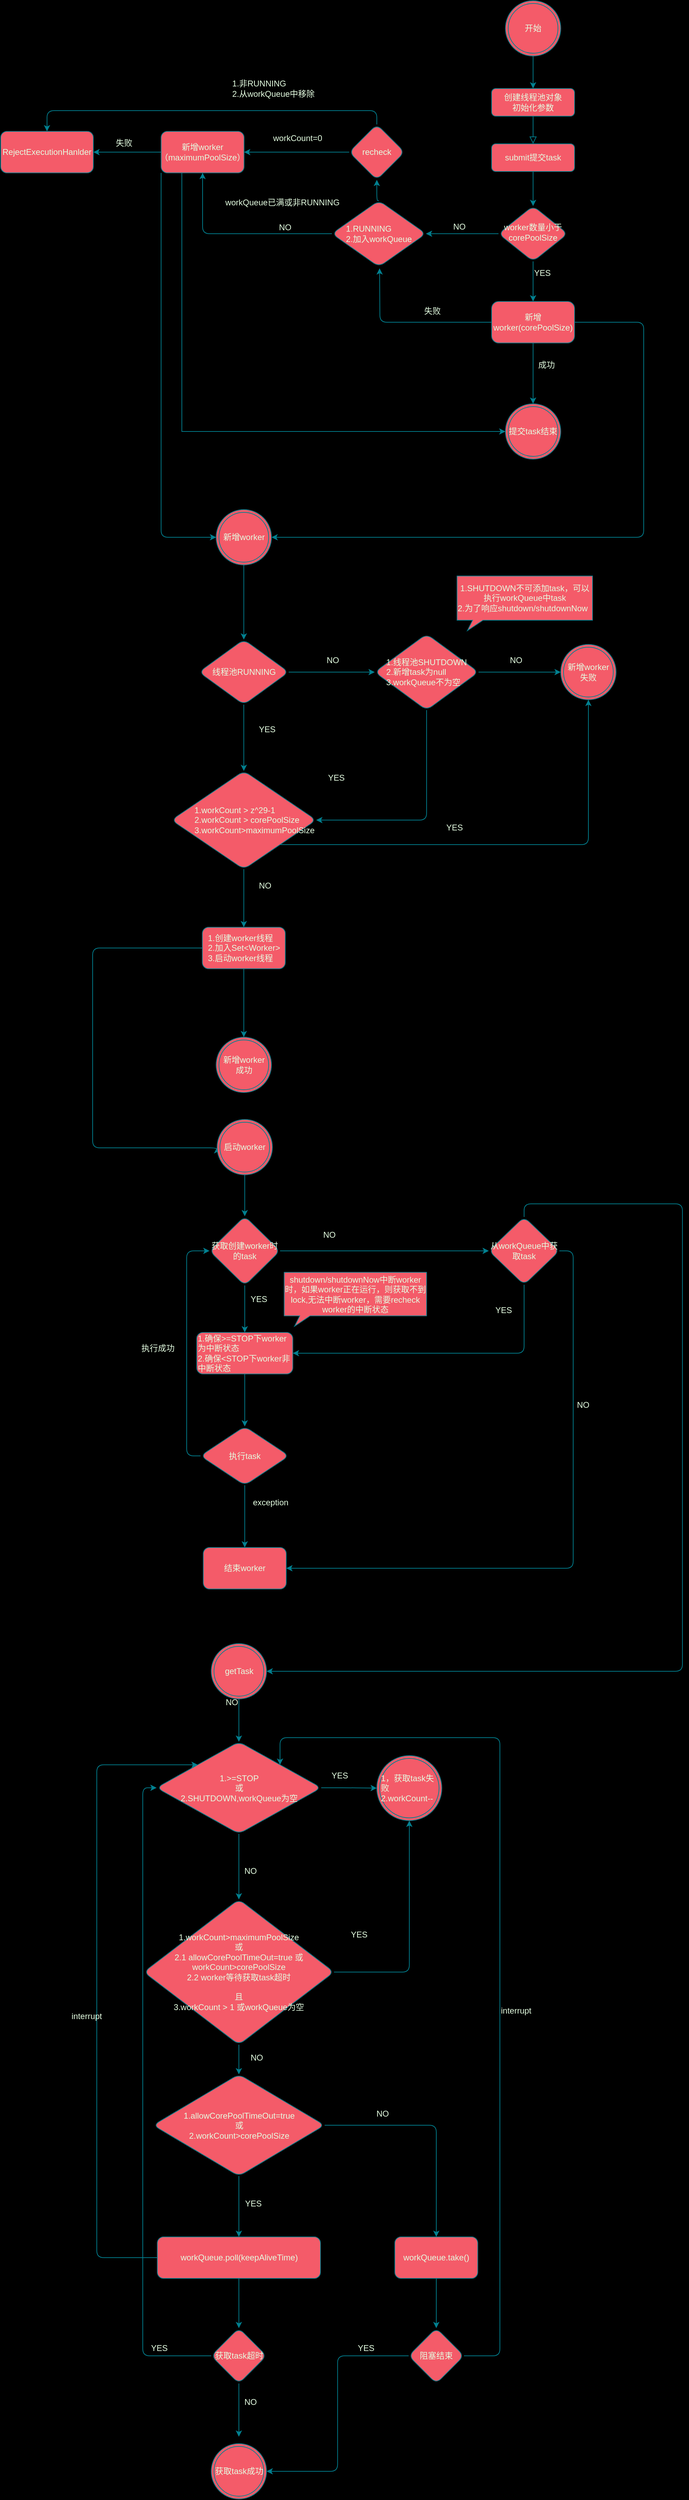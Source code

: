 <mxfile version="14.1.8" type="github">
  <diagram id="C5RBs43oDa-KdzZeNtuy" name="Page-1">
    <mxGraphModel dx="1693" dy="855" grid="0" gridSize="10" guides="1" tooltips="1" connect="1" arrows="1" fold="1" page="0" pageScale="1" pageWidth="827" pageHeight="1169" background="#000000" math="0" shadow="0">
      <root>
        <mxCell id="WIyWlLk6GJQsqaUBKTNV-0" />
        <mxCell id="WIyWlLk6GJQsqaUBKTNV-1" parent="WIyWlLk6GJQsqaUBKTNV-0" />
        <mxCell id="WIyWlLk6GJQsqaUBKTNV-3" value="创建线程池对象&lt;br&gt;初始化参数" style="whiteSpace=wrap;html=1;fontSize=12;glass=0;strokeWidth=1;shadow=0;fillColor=#F45B69;strokeColor=#028090;fontColor=#E4FDE1;rounded=1;" parent="WIyWlLk6GJQsqaUBKTNV-1" vertex="1">
          <mxGeometry x="160" y="20" width="120" height="40" as="geometry" />
        </mxCell>
        <mxCell id="WbaFO1GFc9w37BaCsJIk-56" style="edgeStyle=orthogonalEdgeStyle;rounded=1;orthogonalLoop=1;jettySize=auto;html=1;strokeColor=#028090;fillColor=#F45B69;fontColor=#E4FDE1;labelBackgroundColor=#114B5F;" parent="WIyWlLk6GJQsqaUBKTNV-1" source="WIyWlLk6GJQsqaUBKTNV-6" target="WbaFO1GFc9w37BaCsJIk-55" edge="1">
          <mxGeometry relative="1" as="geometry" />
        </mxCell>
        <mxCell id="WbaFO1GFc9w37BaCsJIk-60" style="edgeStyle=orthogonalEdgeStyle;rounded=1;orthogonalLoop=1;jettySize=auto;html=1;entryX=1;entryY=0.5;entryDx=0;entryDy=0;strokeColor=#028090;fillColor=#F45B69;fontColor=#E4FDE1;labelBackgroundColor=#114B5F;" parent="WIyWlLk6GJQsqaUBKTNV-1" source="WIyWlLk6GJQsqaUBKTNV-6" target="WbaFO1GFc9w37BaCsJIk-59" edge="1">
          <mxGeometry relative="1" as="geometry" />
        </mxCell>
        <mxCell id="WIyWlLk6GJQsqaUBKTNV-6" value="worker数量小于corePoolSize" style="rhombus;whiteSpace=wrap;html=1;shadow=0;fontFamily=Helvetica;fontSize=12;align=center;strokeWidth=1;spacing=6;spacingTop=-4;fillColor=#F45B69;strokeColor=#028090;fontColor=#E4FDE1;rounded=1;" parent="WIyWlLk6GJQsqaUBKTNV-1" vertex="1">
          <mxGeometry x="170" y="190" width="100" height="80" as="geometry" />
        </mxCell>
        <mxCell id="WIyWlLk6GJQsqaUBKTNV-2" value="" style="html=1;jettySize=auto;orthogonalLoop=1;fontSize=11;endArrow=block;endFill=0;endSize=8;strokeWidth=1;shadow=0;labelBackgroundColor=none;edgeStyle=orthogonalEdgeStyle;strokeColor=#028090;fontColor=#E4FDE1;" parent="WIyWlLk6GJQsqaUBKTNV-1" source="WIyWlLk6GJQsqaUBKTNV-3" target="WbaFO1GFc9w37BaCsJIk-6" edge="1">
          <mxGeometry relative="1" as="geometry">
            <mxPoint x="210" y="95" as="targetPoint" />
          </mxGeometry>
        </mxCell>
        <mxCell id="WbaFO1GFc9w37BaCsJIk-7" style="edgeStyle=orthogonalEdgeStyle;rounded=1;orthogonalLoop=1;jettySize=auto;html=1;strokeColor=#028090;fillColor=#F45B69;fontColor=#E4FDE1;labelBackgroundColor=#114B5F;" parent="WIyWlLk6GJQsqaUBKTNV-1" source="WbaFO1GFc9w37BaCsJIk-6" target="WIyWlLk6GJQsqaUBKTNV-6" edge="1">
          <mxGeometry relative="1" as="geometry" />
        </mxCell>
        <mxCell id="WbaFO1GFc9w37BaCsJIk-6" value="submit提交task" style="whiteSpace=wrap;html=1;fontSize=12;glass=0;strokeWidth=1;shadow=0;fillColor=#F45B69;strokeColor=#028090;fontColor=#E4FDE1;rounded=1;" parent="WIyWlLk6GJQsqaUBKTNV-1" vertex="1">
          <mxGeometry x="160" y="100" width="120" height="40" as="geometry" />
        </mxCell>
        <mxCell id="WbaFO1GFc9w37BaCsJIk-13" value="" style="edgeStyle=orthogonalEdgeStyle;rounded=1;orthogonalLoop=1;jettySize=auto;html=1;strokeColor=#028090;fillColor=#F45B69;fontColor=#E4FDE1;labelBackgroundColor=#114B5F;" parent="WIyWlLk6GJQsqaUBKTNV-1" source="WbaFO1GFc9w37BaCsJIk-12" target="WbaFO1GFc9w37BaCsJIk-36" edge="1">
          <mxGeometry relative="1" as="geometry">
            <mxPoint x="-180" y="807" as="targetPoint" />
          </mxGeometry>
        </mxCell>
        <mxCell id="WbaFO1GFc9w37BaCsJIk-12" value="新增worker" style="ellipse;shape=doubleEllipse;whiteSpace=wrap;html=1;aspect=fixed;rounded=1;strokeColor=#028090;fillColor=#F45B69;fontColor=#E4FDE1;" parent="WIyWlLk6GJQsqaUBKTNV-1" vertex="1">
          <mxGeometry x="-238.37" y="629" width="80" height="80" as="geometry" />
        </mxCell>
        <mxCell id="WbaFO1GFc9w37BaCsJIk-22" value="YES" style="text;html=1;align=center;verticalAlign=middle;resizable=0;points=[];autosize=1;fontColor=#E4FDE1;" parent="WIyWlLk6GJQsqaUBKTNV-1" vertex="1">
          <mxGeometry x="-185" y="937" width="40" height="20" as="geometry" />
        </mxCell>
        <mxCell id="WbaFO1GFc9w37BaCsJIk-31" value="NO" style="text;html=1;align=center;verticalAlign=middle;resizable=0;points=[];autosize=1;fontColor=#E4FDE1;" parent="WIyWlLk6GJQsqaUBKTNV-1" vertex="1">
          <mxGeometry x="-85" y="837" width="30" height="20" as="geometry" />
        </mxCell>
        <mxCell id="WbaFO1GFc9w37BaCsJIk-33" value="新增worker失败" style="ellipse;shape=doubleEllipse;whiteSpace=wrap;html=1;aspect=fixed;rounded=1;strokeColor=#028090;fillColor=#F45B69;fontColor=#E4FDE1;" parent="WIyWlLk6GJQsqaUBKTNV-1" vertex="1">
          <mxGeometry x="260" y="824" width="80" height="80" as="geometry" />
        </mxCell>
        <mxCell id="WbaFO1GFc9w37BaCsJIk-49" style="edgeStyle=orthogonalEdgeStyle;rounded=1;orthogonalLoop=1;jettySize=auto;html=1;strokeColor=#028090;fillColor=#F45B69;fontColor=#E4FDE1;labelBackgroundColor=#114B5F;" parent="WIyWlLk6GJQsqaUBKTNV-1" source="WbaFO1GFc9w37BaCsJIk-34" target="WbaFO1GFc9w37BaCsJIk-48" edge="1">
          <mxGeometry relative="1" as="geometry" />
        </mxCell>
        <mxCell id="WbaFO1GFc9w37BaCsJIk-50" style="edgeStyle=orthogonalEdgeStyle;rounded=1;orthogonalLoop=1;jettySize=auto;html=1;exitX=1;exitY=1;exitDx=0;exitDy=0;entryX=0.5;entryY=1;entryDx=0;entryDy=0;strokeColor=#028090;fillColor=#F45B69;fontColor=#E4FDE1;labelBackgroundColor=#114B5F;" parent="WIyWlLk6GJQsqaUBKTNV-1" source="WbaFO1GFc9w37BaCsJIk-34" target="WbaFO1GFc9w37BaCsJIk-33" edge="1">
          <mxGeometry relative="1" as="geometry" />
        </mxCell>
        <mxCell id="WbaFO1GFc9w37BaCsJIk-34" value="&lt;div style=&quot;text-align: justify&quot;&gt;&lt;span&gt;1.workCount &amp;gt; z^29-1&lt;/span&gt;&lt;/div&gt;&lt;div style=&quot;text-align: justify&quot;&gt;&lt;span&gt;2.workCount &amp;gt; corePoolSize&lt;/span&gt;&lt;/div&gt;&lt;div style=&quot;text-align: justify&quot;&gt;&lt;span&gt;3.workCount&amp;gt;maximumPoolSize&lt;/span&gt;&lt;/div&gt;" style="rhombus;whiteSpace=wrap;html=1;rounded=1;strokeColor=#028090;fillColor=#F45B69;fontColor=#E4FDE1;align=right;" parent="WIyWlLk6GJQsqaUBKTNV-1" vertex="1">
          <mxGeometry x="-302.99" y="1007" width="209.25" height="142" as="geometry" />
        </mxCell>
        <mxCell id="WbaFO1GFc9w37BaCsJIk-39" style="edgeStyle=orthogonalEdgeStyle;rounded=1;orthogonalLoop=1;jettySize=auto;html=1;entryX=0;entryY=0.5;entryDx=0;entryDy=0;strokeColor=#028090;fillColor=#F45B69;fontColor=#E4FDE1;labelBackgroundColor=#114B5F;" parent="WIyWlLk6GJQsqaUBKTNV-1" source="WbaFO1GFc9w37BaCsJIk-36" target="WbaFO1GFc9w37BaCsJIk-37" edge="1">
          <mxGeometry relative="1" as="geometry" />
        </mxCell>
        <mxCell id="WbaFO1GFc9w37BaCsJIk-46" style="edgeStyle=orthogonalEdgeStyle;rounded=1;orthogonalLoop=1;jettySize=auto;html=1;strokeColor=#028090;fillColor=#F45B69;fontColor=#E4FDE1;labelBackgroundColor=#114B5F;" parent="WIyWlLk6GJQsqaUBKTNV-1" source="WbaFO1GFc9w37BaCsJIk-36" target="WbaFO1GFc9w37BaCsJIk-34" edge="1">
          <mxGeometry relative="1" as="geometry" />
        </mxCell>
        <mxCell id="WbaFO1GFc9w37BaCsJIk-36" value="线程池RUNNING" style="rhombus;whiteSpace=wrap;html=1;rounded=1;strokeColor=#028090;fillColor=#F45B69;fontColor=#E4FDE1;" parent="WIyWlLk6GJQsqaUBKTNV-1" vertex="1">
          <mxGeometry x="-263.18" y="817" width="129.63" height="94" as="geometry" />
        </mxCell>
        <mxCell id="WbaFO1GFc9w37BaCsJIk-40" style="edgeStyle=orthogonalEdgeStyle;rounded=1;orthogonalLoop=1;jettySize=auto;html=1;exitX=0.5;exitY=1;exitDx=0;exitDy=0;entryX=1;entryY=0.5;entryDx=0;entryDy=0;strokeColor=#028090;fillColor=#F45B69;fontColor=#E4FDE1;labelBackgroundColor=#114B5F;" parent="WIyWlLk6GJQsqaUBKTNV-1" source="WbaFO1GFc9w37BaCsJIk-37" target="WbaFO1GFc9w37BaCsJIk-34" edge="1">
          <mxGeometry relative="1" as="geometry" />
        </mxCell>
        <mxCell id="WbaFO1GFc9w37BaCsJIk-45" style="edgeStyle=orthogonalEdgeStyle;rounded=1;orthogonalLoop=1;jettySize=auto;html=1;strokeColor=#028090;fillColor=#F45B69;fontColor=#E4FDE1;labelBackgroundColor=#114B5F;" parent="WIyWlLk6GJQsqaUBKTNV-1" source="WbaFO1GFc9w37BaCsJIk-37" target="WbaFO1GFc9w37BaCsJIk-33" edge="1">
          <mxGeometry relative="1" as="geometry" />
        </mxCell>
        <mxCell id="WbaFO1GFc9w37BaCsJIk-37" value="&lt;div style=&quot;text-align: justify&quot;&gt;&lt;span&gt;1.线程池SHUTDOWN&lt;/span&gt;&lt;/div&gt;&lt;div style=&quot;text-align: justify&quot;&gt;&lt;span&gt;2.新增task为null&lt;/span&gt;&lt;/div&gt;&lt;div style=&quot;text-align: justify&quot;&gt;&lt;span&gt;3.workQueue不为空&lt;/span&gt;&lt;/div&gt;" style="rhombus;whiteSpace=wrap;html=1;rounded=1;strokeColor=#028090;fillColor=#F45B69;fontColor=#E4FDE1;" parent="WIyWlLk6GJQsqaUBKTNV-1" vertex="1">
          <mxGeometry x="-9" y="809" width="150" height="110" as="geometry" />
        </mxCell>
        <mxCell id="WbaFO1GFc9w37BaCsJIk-41" value="YES" style="text;html=1;align=center;verticalAlign=middle;resizable=0;points=[];autosize=1;fontColor=#E4FDE1;" parent="WIyWlLk6GJQsqaUBKTNV-1" vertex="1">
          <mxGeometry x="-85" y="1007" width="40" height="20" as="geometry" />
        </mxCell>
        <mxCell id="WbaFO1GFc9w37BaCsJIk-44" value="NO" style="text;html=1;align=center;verticalAlign=middle;resizable=0;points=[];autosize=1;fontColor=#E4FDE1;" parent="WIyWlLk6GJQsqaUBKTNV-1" vertex="1">
          <mxGeometry x="180" y="837" width="30" height="20" as="geometry" />
        </mxCell>
        <mxCell id="WbaFO1GFc9w37BaCsJIk-54" style="edgeStyle=orthogonalEdgeStyle;rounded=1;orthogonalLoop=1;jettySize=auto;html=1;strokeColor=#028090;fillColor=#F45B69;fontColor=#E4FDE1;labelBackgroundColor=#114B5F;" parent="WIyWlLk6GJQsqaUBKTNV-1" source="WbaFO1GFc9w37BaCsJIk-48" target="WbaFO1GFc9w37BaCsJIk-53" edge="1">
          <mxGeometry relative="1" as="geometry" />
        </mxCell>
        <mxCell id="EJtk4sYVza68pXRF6CDR-8" style="edgeStyle=orthogonalEdgeStyle;curved=0;rounded=1;sketch=0;orthogonalLoop=1;jettySize=auto;html=1;entryX=0;entryY=0.5;entryDx=0;entryDy=0;strokeColor=#028090;fillColor=#F45B69;fontColor=#E4FDE1;" parent="WIyWlLk6GJQsqaUBKTNV-1" source="WbaFO1GFc9w37BaCsJIk-48" target="WbaFO1GFc9w37BaCsJIk-91" edge="1">
          <mxGeometry relative="1" as="geometry">
            <Array as="points">
              <mxPoint x="-417" y="1263" />
              <mxPoint x="-417" y="1552" />
            </Array>
          </mxGeometry>
        </mxCell>
        <mxCell id="WbaFO1GFc9w37BaCsJIk-48" value="&lt;div style=&quot;text-align: left&quot;&gt;&lt;span&gt;1.创建worker线程&lt;/span&gt;&lt;/div&gt;2.加入Set&amp;lt;Worker&amp;gt;&lt;br&gt;&lt;div style=&quot;text-align: left&quot;&gt;&lt;span&gt;3.启动worker线程&lt;/span&gt;&lt;/div&gt;" style="whiteSpace=wrap;html=1;rounded=1;strokeColor=#028090;fillColor=#F45B69;fontColor=#E4FDE1;" parent="WIyWlLk6GJQsqaUBKTNV-1" vertex="1">
          <mxGeometry x="-258.37" y="1233" width="120" height="60" as="geometry" />
        </mxCell>
        <mxCell id="WbaFO1GFc9w37BaCsJIk-51" value="YES" style="text;html=1;align=center;verticalAlign=middle;resizable=0;points=[];autosize=1;fontColor=#E4FDE1;" parent="WIyWlLk6GJQsqaUBKTNV-1" vertex="1">
          <mxGeometry x="89" y="1080" width="34" height="18" as="geometry" />
        </mxCell>
        <mxCell id="WbaFO1GFc9w37BaCsJIk-52" value="NO" style="text;html=1;align=center;verticalAlign=middle;resizable=0;points=[];autosize=1;fontColor=#E4FDE1;" parent="WIyWlLk6GJQsqaUBKTNV-1" vertex="1">
          <mxGeometry x="-182" y="1164" width="28" height="18" as="geometry" />
        </mxCell>
        <mxCell id="WbaFO1GFc9w37BaCsJIk-53" value="新增worker成功" style="ellipse;shape=doubleEllipse;whiteSpace=wrap;html=1;aspect=fixed;rounded=1;strokeColor=#028090;fillColor=#F45B69;fontColor=#E4FDE1;" parent="WIyWlLk6GJQsqaUBKTNV-1" vertex="1">
          <mxGeometry x="-238.37" y="1392" width="80" height="80" as="geometry" />
        </mxCell>
        <mxCell id="WbaFO1GFc9w37BaCsJIk-67" style="edgeStyle=orthogonalEdgeStyle;rounded=1;orthogonalLoop=1;jettySize=auto;html=1;strokeColor=#028090;fillColor=#F45B69;fontColor=#E4FDE1;labelBackgroundColor=#114B5F;" parent="WIyWlLk6GJQsqaUBKTNV-1" source="WbaFO1GFc9w37BaCsJIk-55" edge="1">
          <mxGeometry relative="1" as="geometry">
            <mxPoint x="-2" y="280" as="targetPoint" />
          </mxGeometry>
        </mxCell>
        <mxCell id="WbaFO1GFc9w37BaCsJIk-74" style="edgeStyle=orthogonalEdgeStyle;rounded=1;orthogonalLoop=1;jettySize=auto;html=1;strokeColor=#028090;fillColor=#F45B69;fontColor=#E4FDE1;labelBackgroundColor=#114B5F;" parent="WIyWlLk6GJQsqaUBKTNV-1" source="WbaFO1GFc9w37BaCsJIk-55" target="WbaFO1GFc9w37BaCsJIk-73" edge="1">
          <mxGeometry relative="1" as="geometry" />
        </mxCell>
        <mxCell id="EJtk4sYVza68pXRF6CDR-6" style="edgeStyle=orthogonalEdgeStyle;curved=0;rounded=1;sketch=0;orthogonalLoop=1;jettySize=auto;html=1;entryX=1;entryY=0.5;entryDx=0;entryDy=0;strokeColor=#028090;fillColor=#F45B69;fontColor=#E4FDE1;" parent="WIyWlLk6GJQsqaUBKTNV-1" source="WbaFO1GFc9w37BaCsJIk-55" target="WbaFO1GFc9w37BaCsJIk-12" edge="1">
          <mxGeometry relative="1" as="geometry">
            <Array as="points">
              <mxPoint x="380" y="358" />
              <mxPoint x="380" y="669" />
            </Array>
          </mxGeometry>
        </mxCell>
        <mxCell id="WbaFO1GFc9w37BaCsJIk-55" value="新增worker(corePoolSize)" style="whiteSpace=wrap;html=1;rounded=1;strokeColor=#028090;fillColor=#F45B69;fontColor=#E4FDE1;arcSize=17;" parent="WIyWlLk6GJQsqaUBKTNV-1" vertex="1">
          <mxGeometry x="160" y="328" width="120" height="60" as="geometry" />
        </mxCell>
        <mxCell id="WbaFO1GFc9w37BaCsJIk-57" value="YES" style="text;html=1;align=center;verticalAlign=middle;resizable=0;points=[];autosize=1;fontColor=#E4FDE1;" parent="WIyWlLk6GJQsqaUBKTNV-1" vertex="1">
          <mxGeometry x="216" y="278" width="34" height="18" as="geometry" />
        </mxCell>
        <mxCell id="WbaFO1GFc9w37BaCsJIk-62" style="edgeStyle=orthogonalEdgeStyle;rounded=1;orthogonalLoop=1;jettySize=auto;html=1;strokeColor=#028090;fillColor=#F45B69;fontColor=#E4FDE1;labelBackgroundColor=#114B5F;" parent="WIyWlLk6GJQsqaUBKTNV-1" source="WbaFO1GFc9w37BaCsJIk-59" target="WbaFO1GFc9w37BaCsJIk-61" edge="1">
          <mxGeometry relative="1" as="geometry" />
        </mxCell>
        <mxCell id="WbaFO1GFc9w37BaCsJIk-90" style="edgeStyle=orthogonalEdgeStyle;rounded=1;orthogonalLoop=1;jettySize=auto;html=1;exitX=0.5;exitY=0;exitDx=0;exitDy=0;entryX=0.5;entryY=1;entryDx=0;entryDy=0;strokeColor=#028090;fillColor=#F45B69;fontColor=#E4FDE1;labelBackgroundColor=#114B5F;" parent="WIyWlLk6GJQsqaUBKTNV-1" source="WbaFO1GFc9w37BaCsJIk-59" target="WbaFO1GFc9w37BaCsJIk-83" edge="1">
          <mxGeometry relative="1" as="geometry" />
        </mxCell>
        <mxCell id="WbaFO1GFc9w37BaCsJIk-59" value="&lt;div style=&quot;text-align: justify&quot;&gt;&lt;span&gt;1.RUNNING&lt;/span&gt;&lt;/div&gt;&lt;div style=&quot;text-align: justify&quot;&gt;&lt;span&gt;2.加入workQueue&lt;/span&gt;&lt;/div&gt;" style="rhombus;whiteSpace=wrap;html=1;rounded=1;strokeColor=#028090;fillColor=#F45B69;fontColor=#E4FDE1;" parent="WIyWlLk6GJQsqaUBKTNV-1" vertex="1">
          <mxGeometry x="-71" y="182.25" width="136" height="95.5" as="geometry" />
        </mxCell>
        <mxCell id="WbaFO1GFc9w37BaCsJIk-81" style="edgeStyle=orthogonalEdgeStyle;rounded=1;orthogonalLoop=1;jettySize=auto;html=1;entryX=1;entryY=0.5;entryDx=0;entryDy=0;strokeColor=#028090;fillColor=#F45B69;fontColor=#E4FDE1;labelBackgroundColor=#114B5F;" parent="WIyWlLk6GJQsqaUBKTNV-1" source="WbaFO1GFc9w37BaCsJIk-61" target="WbaFO1GFc9w37BaCsJIk-80" edge="1">
          <mxGeometry relative="1" as="geometry" />
        </mxCell>
        <mxCell id="EJtk4sYVza68pXRF6CDR-5" style="edgeStyle=orthogonalEdgeStyle;rounded=0;orthogonalLoop=1;jettySize=auto;html=1;exitX=0.25;exitY=1;exitDx=0;exitDy=0;entryX=0;entryY=0.5;entryDx=0;entryDy=0;shadow=0;labelBackgroundColor=#114B5F;strokeColor=#028090;fontColor=#E4FDE1;" parent="WIyWlLk6GJQsqaUBKTNV-1" source="WbaFO1GFc9w37BaCsJIk-61" target="WbaFO1GFc9w37BaCsJIk-73" edge="1">
          <mxGeometry relative="1" as="geometry" />
        </mxCell>
        <mxCell id="EJtk4sYVza68pXRF6CDR-7" style="edgeStyle=orthogonalEdgeStyle;curved=0;rounded=1;sketch=0;orthogonalLoop=1;jettySize=auto;html=1;exitX=0;exitY=1;exitDx=0;exitDy=0;entryX=0;entryY=0.5;entryDx=0;entryDy=0;strokeColor=#028090;fillColor=#F45B69;fontColor=#E4FDE1;" parent="WIyWlLk6GJQsqaUBKTNV-1" source="WbaFO1GFc9w37BaCsJIk-61" target="WbaFO1GFc9w37BaCsJIk-12" edge="1">
          <mxGeometry relative="1" as="geometry" />
        </mxCell>
        <mxCell id="WbaFO1GFc9w37BaCsJIk-61" value="新增worker（maximumPoolSize）" style="whiteSpace=wrap;html=1;rounded=1;strokeColor=#028090;fillColor=#F45B69;fontColor=#E4FDE1;" parent="WIyWlLk6GJQsqaUBKTNV-1" vertex="1">
          <mxGeometry x="-318" y="82" width="120" height="60" as="geometry" />
        </mxCell>
        <mxCell id="WbaFO1GFc9w37BaCsJIk-63" value="NO" style="text;html=1;align=center;verticalAlign=middle;resizable=0;points=[];autosize=1;fontColor=#E4FDE1;" parent="WIyWlLk6GJQsqaUBKTNV-1" vertex="1">
          <mxGeometry x="-153" y="212" width="28" height="18" as="geometry" />
        </mxCell>
        <mxCell id="WbaFO1GFc9w37BaCsJIk-64" value="workQueue已满或非RUNNING" style="text;html=1;align=center;verticalAlign=middle;resizable=0;points=[];autosize=1;fontColor=#E4FDE1;" parent="WIyWlLk6GJQsqaUBKTNV-1" vertex="1">
          <mxGeometry x="-231" y="176" width="175" height="18" as="geometry" />
        </mxCell>
        <mxCell id="WbaFO1GFc9w37BaCsJIk-68" value="NO" style="text;html=1;align=center;verticalAlign=middle;resizable=0;points=[];autosize=1;fontColor=#E4FDE1;" parent="WIyWlLk6GJQsqaUBKTNV-1" vertex="1">
          <mxGeometry x="99" y="211" width="28" height="18" as="geometry" />
        </mxCell>
        <mxCell id="WbaFO1GFc9w37BaCsJIk-70" value="失败" style="text;html=1;align=center;verticalAlign=middle;resizable=0;points=[];autosize=1;fontColor=#E4FDE1;" parent="WIyWlLk6GJQsqaUBKTNV-1" vertex="1">
          <mxGeometry x="57" y="333" width="34" height="18" as="geometry" />
        </mxCell>
        <mxCell id="WbaFO1GFc9w37BaCsJIk-72" style="edgeStyle=orthogonalEdgeStyle;rounded=1;orthogonalLoop=1;jettySize=auto;html=1;strokeColor=#028090;fillColor=#F45B69;fontColor=#E4FDE1;labelBackgroundColor=#114B5F;" parent="WIyWlLk6GJQsqaUBKTNV-1" source="WbaFO1GFc9w37BaCsJIk-71" target="WIyWlLk6GJQsqaUBKTNV-3" edge="1">
          <mxGeometry relative="1" as="geometry" />
        </mxCell>
        <mxCell id="WbaFO1GFc9w37BaCsJIk-71" value="开始" style="ellipse;shape=doubleEllipse;whiteSpace=wrap;html=1;aspect=fixed;rounded=1;strokeColor=#028090;fillColor=#F45B69;fontColor=#E4FDE1;" parent="WIyWlLk6GJQsqaUBKTNV-1" vertex="1">
          <mxGeometry x="180" y="-107" width="80" height="80" as="geometry" />
        </mxCell>
        <mxCell id="WbaFO1GFc9w37BaCsJIk-73" value="提交task结束" style="ellipse;shape=doubleEllipse;whiteSpace=wrap;html=1;aspect=fixed;rounded=1;strokeColor=#028090;fillColor=#F45B69;fontColor=#E4FDE1;" parent="WIyWlLk6GJQsqaUBKTNV-1" vertex="1">
          <mxGeometry x="180" y="476" width="80" height="80" as="geometry" />
        </mxCell>
        <mxCell id="WbaFO1GFc9w37BaCsJIk-75" value="成功" style="text;html=1;align=center;verticalAlign=middle;resizable=0;points=[];autosize=1;fontColor=#E4FDE1;" parent="WIyWlLk6GJQsqaUBKTNV-1" vertex="1">
          <mxGeometry x="222" y="411" width="34" height="18" as="geometry" />
        </mxCell>
        <mxCell id="WbaFO1GFc9w37BaCsJIk-80" value="RejectExecutionHanlder" style="whiteSpace=wrap;html=1;rounded=1;strokeColor=#028090;fillColor=#F45B69;fontColor=#E4FDE1;" parent="WIyWlLk6GJQsqaUBKTNV-1" vertex="1">
          <mxGeometry x="-550" y="82" width="134" height="60" as="geometry" />
        </mxCell>
        <mxCell id="WbaFO1GFc9w37BaCsJIk-82" value="失败" style="text;html=1;align=center;verticalAlign=middle;resizable=0;points=[];autosize=1;fontColor=#E4FDE1;" parent="WIyWlLk6GJQsqaUBKTNV-1" vertex="1">
          <mxGeometry x="-389" y="90" width="34" height="18" as="geometry" />
        </mxCell>
        <mxCell id="WbaFO1GFc9w37BaCsJIk-85" style="edgeStyle=orthogonalEdgeStyle;rounded=1;orthogonalLoop=1;jettySize=auto;html=1;exitX=0.5;exitY=0;exitDx=0;exitDy=0;entryX=0.5;entryY=0;entryDx=0;entryDy=0;strokeColor=#028090;fillColor=#F45B69;fontColor=#E4FDE1;labelBackgroundColor=#114B5F;" parent="WIyWlLk6GJQsqaUBKTNV-1" source="WbaFO1GFc9w37BaCsJIk-83" target="WbaFO1GFc9w37BaCsJIk-80" edge="1">
          <mxGeometry relative="1" as="geometry" />
        </mxCell>
        <mxCell id="WbaFO1GFc9w37BaCsJIk-88" style="edgeStyle=orthogonalEdgeStyle;rounded=1;orthogonalLoop=1;jettySize=auto;html=1;entryX=1;entryY=0.5;entryDx=0;entryDy=0;strokeColor=#028090;fillColor=#F45B69;fontColor=#E4FDE1;labelBackgroundColor=#114B5F;" parent="WIyWlLk6GJQsqaUBKTNV-1" source="WbaFO1GFc9w37BaCsJIk-83" target="WbaFO1GFc9w37BaCsJIk-61" edge="1">
          <mxGeometry relative="1" as="geometry" />
        </mxCell>
        <mxCell id="WbaFO1GFc9w37BaCsJIk-83" value="recheck" style="rhombus;whiteSpace=wrap;html=1;rounded=1;strokeColor=#028090;fillColor=#F45B69;fontColor=#E4FDE1;" parent="WIyWlLk6GJQsqaUBKTNV-1" vertex="1">
          <mxGeometry x="-46" y="72" width="80" height="80" as="geometry" />
        </mxCell>
        <mxCell id="WbaFO1GFc9w37BaCsJIk-87" value="&lt;div style=&quot;text-align: left&quot;&gt;&lt;span&gt;1.非RUNNING&lt;/span&gt;&lt;/div&gt;&lt;div style=&quot;text-align: justify&quot;&gt;&lt;span&gt;2.从workQueue中移除&lt;/span&gt;&lt;/div&gt;" style="text;html=1;align=center;verticalAlign=middle;resizable=0;points=[];autosize=1;fontColor=#E4FDE1;" parent="WIyWlLk6GJQsqaUBKTNV-1" vertex="1">
          <mxGeometry x="-221" y="4" width="129" height="32" as="geometry" />
        </mxCell>
        <mxCell id="WbaFO1GFc9w37BaCsJIk-89" value="workCount=0" style="text;html=1;align=center;verticalAlign=middle;resizable=0;points=[];autosize=1;fontColor=#E4FDE1;" parent="WIyWlLk6GJQsqaUBKTNV-1" vertex="1">
          <mxGeometry x="-162" y="83" width="81" height="18" as="geometry" />
        </mxCell>
        <mxCell id="WbaFO1GFc9w37BaCsJIk-93" style="edgeStyle=orthogonalEdgeStyle;rounded=1;orthogonalLoop=1;jettySize=auto;html=1;strokeColor=#028090;fillColor=#F45B69;fontColor=#E4FDE1;labelBackgroundColor=#114B5F;" parent="WIyWlLk6GJQsqaUBKTNV-1" source="WbaFO1GFc9w37BaCsJIk-91" target="WbaFO1GFc9w37BaCsJIk-92" edge="1">
          <mxGeometry relative="1" as="geometry" />
        </mxCell>
        <mxCell id="WbaFO1GFc9w37BaCsJIk-91" value="启动worker" style="ellipse;shape=doubleEllipse;whiteSpace=wrap;html=1;aspect=fixed;rounded=1;strokeColor=#028090;fillColor=#F45B69;fontColor=#E4FDE1;" parent="WIyWlLk6GJQsqaUBKTNV-1" vertex="1">
          <mxGeometry x="-237" y="1511" width="80" height="80" as="geometry" />
        </mxCell>
        <mxCell id="WbaFO1GFc9w37BaCsJIk-95" style="edgeStyle=orthogonalEdgeStyle;rounded=1;orthogonalLoop=1;jettySize=auto;html=1;entryX=0;entryY=0.5;entryDx=0;entryDy=0;strokeColor=#028090;fillColor=#F45B69;fontColor=#E4FDE1;labelBackgroundColor=#114B5F;" parent="WIyWlLk6GJQsqaUBKTNV-1" source="WbaFO1GFc9w37BaCsJIk-92" target="WbaFO1GFc9w37BaCsJIk-94" edge="1">
          <mxGeometry relative="1" as="geometry" />
        </mxCell>
        <mxCell id="WbaFO1GFc9w37BaCsJIk-102" style="edgeStyle=orthogonalEdgeStyle;rounded=1;orthogonalLoop=1;jettySize=auto;html=1;exitX=0.5;exitY=1;exitDx=0;exitDy=0;strokeColor=#028090;fillColor=#F45B69;fontColor=#E4FDE1;labelBackgroundColor=#114B5F;" parent="WIyWlLk6GJQsqaUBKTNV-1" source="WbaFO1GFc9w37BaCsJIk-92" target="WbaFO1GFc9w37BaCsJIk-101" edge="1">
          <mxGeometry relative="1" as="geometry" />
        </mxCell>
        <mxCell id="WbaFO1GFc9w37BaCsJIk-92" value="获取创建worker时的task" style="rhombus;whiteSpace=wrap;html=1;rounded=1;strokeColor=#028090;fillColor=#F45B69;fontColor=#E4FDE1;" parent="WIyWlLk6GJQsqaUBKTNV-1" vertex="1">
          <mxGeometry x="-248" y="1651" width="102" height="100" as="geometry" />
        </mxCell>
        <mxCell id="WbaFO1GFc9w37BaCsJIk-103" style="edgeStyle=orthogonalEdgeStyle;rounded=1;orthogonalLoop=1;jettySize=auto;html=1;entryX=1;entryY=0.5;entryDx=0;entryDy=0;strokeColor=#028090;fillColor=#F45B69;fontColor=#E4FDE1;exitX=0.5;exitY=1;exitDx=0;exitDy=0;labelBackgroundColor=#114B5F;" parent="WIyWlLk6GJQsqaUBKTNV-1" source="WbaFO1GFc9w37BaCsJIk-94" target="WbaFO1GFc9w37BaCsJIk-101" edge="1">
          <mxGeometry relative="1" as="geometry" />
        </mxCell>
        <mxCell id="WbaFO1GFc9w37BaCsJIk-116" style="edgeStyle=orthogonalEdgeStyle;rounded=1;orthogonalLoop=1;jettySize=auto;html=1;exitX=1;exitY=0.5;exitDx=0;exitDy=0;entryX=1;entryY=0.5;entryDx=0;entryDy=0;strokeColor=#028090;fillColor=#F45B69;fontColor=#E4FDE1;labelBackgroundColor=#114B5F;" parent="WIyWlLk6GJQsqaUBKTNV-1" source="WbaFO1GFc9w37BaCsJIk-94" target="WbaFO1GFc9w37BaCsJIk-113" edge="1">
          <mxGeometry relative="1" as="geometry" />
        </mxCell>
        <mxCell id="EJtk4sYVza68pXRF6CDR-9" style="edgeStyle=orthogonalEdgeStyle;curved=0;rounded=1;sketch=0;orthogonalLoop=1;jettySize=auto;html=1;exitX=0.5;exitY=0;exitDx=0;exitDy=0;strokeColor=#028090;fillColor=#F45B69;fontColor=#E4FDE1;entryX=1;entryY=0.5;entryDx=0;entryDy=0;" parent="WIyWlLk6GJQsqaUBKTNV-1" source="WbaFO1GFc9w37BaCsJIk-94" target="WbaFO1GFc9w37BaCsJIk-120" edge="1">
          <mxGeometry relative="1" as="geometry">
            <mxPoint x="-153.667" y="2317" as="targetPoint" />
            <Array as="points">
              <mxPoint x="207" y="1633" />
              <mxPoint x="436" y="1633" />
              <mxPoint x="436" y="2309" />
            </Array>
          </mxGeometry>
        </mxCell>
        <mxCell id="WbaFO1GFc9w37BaCsJIk-94" value="从workQueue中获取task" style="rhombus;whiteSpace=wrap;html=1;rounded=1;strokeColor=#028090;fillColor=#F45B69;fontColor=#E4FDE1;" parent="WIyWlLk6GJQsqaUBKTNV-1" vertex="1">
          <mxGeometry x="156" y="1652" width="102" height="98" as="geometry" />
        </mxCell>
        <mxCell id="WbaFO1GFc9w37BaCsJIk-96" value="NO" style="text;html=1;align=center;verticalAlign=middle;resizable=0;points=[];autosize=1;fontColor=#E4FDE1;" parent="WIyWlLk6GJQsqaUBKTNV-1" vertex="1">
          <mxGeometry x="-89" y="1669" width="28" height="18" as="geometry" />
        </mxCell>
        <mxCell id="WbaFO1GFc9w37BaCsJIk-100" value="1.SHUTDOWN不可添加task，可以执行workQueue中task&lt;br&gt;&lt;div style=&quot;text-align: justify&quot;&gt;&lt;span&gt;2.为了响应shutdown/shutdownNow&lt;/span&gt;&lt;/div&gt;" style="whiteSpace=wrap;html=1;shape=mxgraph.basic.rectCallout;dx=30;dy=15;boundedLbl=1;rounded=1;strokeColor=#028090;fillColor=#F45B69;fontColor=#E4FDE1;" parent="WIyWlLk6GJQsqaUBKTNV-1" vertex="1">
          <mxGeometry x="110" y="725" width="196" height="79" as="geometry" />
        </mxCell>
        <mxCell id="WbaFO1GFc9w37BaCsJIk-111" style="edgeStyle=orthogonalEdgeStyle;rounded=1;orthogonalLoop=1;jettySize=auto;html=1;strokeColor=#028090;fillColor=#F45B69;fontColor=#E4FDE1;labelBackgroundColor=#114B5F;" parent="WIyWlLk6GJQsqaUBKTNV-1" source="WbaFO1GFc9w37BaCsJIk-101" target="WbaFO1GFc9w37BaCsJIk-109" edge="1">
          <mxGeometry relative="1" as="geometry" />
        </mxCell>
        <mxCell id="WbaFO1GFc9w37BaCsJIk-101" value="&lt;div style=&quot;text-align: left&quot;&gt;&lt;span&gt;1.确保&amp;gt;=STOP下worker为中断状态&lt;/span&gt;&lt;/div&gt;&lt;div style=&quot;text-align: left&quot;&gt;&lt;span&gt;2.确保&amp;lt;STOP下worker非中断状态&lt;/span&gt;&lt;/div&gt;" style="whiteSpace=wrap;html=1;rounded=1;strokeColor=#028090;fillColor=#F45B69;fontColor=#E4FDE1;" parent="WIyWlLk6GJQsqaUBKTNV-1" vertex="1">
          <mxGeometry x="-266.5" y="1819" width="139" height="60" as="geometry" />
        </mxCell>
        <mxCell id="WbaFO1GFc9w37BaCsJIk-104" value="YES" style="text;html=1;align=center;verticalAlign=middle;resizable=0;points=[];autosize=1;fontColor=#E4FDE1;" parent="WIyWlLk6GJQsqaUBKTNV-1" vertex="1">
          <mxGeometry x="160" y="1778" width="34" height="18" as="geometry" />
        </mxCell>
        <mxCell id="WbaFO1GFc9w37BaCsJIk-105" value="YES" style="text;html=1;align=center;verticalAlign=middle;resizable=0;points=[];autosize=1;fontColor=#E4FDE1;" parent="WIyWlLk6GJQsqaUBKTNV-1" vertex="1">
          <mxGeometry x="-194" y="1762" width="34" height="18" as="geometry" />
        </mxCell>
        <mxCell id="WbaFO1GFc9w37BaCsJIk-106" value="shutdown/shutdownNow中断worker时，如果worker正在运行，则获取不到lock,无法中断worker，需要recheck worker的中断状态" style="whiteSpace=wrap;html=1;shape=mxgraph.basic.rectCallout;dx=30;dy=15;boundedLbl=1;rounded=1;strokeColor=#028090;fillColor=#F45B69;fontColor=#E4FDE1;" parent="WIyWlLk6GJQsqaUBKTNV-1" vertex="1">
          <mxGeometry x="-140" y="1732" width="206" height="78" as="geometry" />
        </mxCell>
        <mxCell id="WbaFO1GFc9w37BaCsJIk-110" style="edgeStyle=orthogonalEdgeStyle;rounded=1;orthogonalLoop=1;jettySize=auto;html=1;entryX=0;entryY=0.5;entryDx=0;entryDy=0;strokeColor=#028090;fillColor=#F45B69;fontColor=#E4FDE1;exitX=0;exitY=0.5;exitDx=0;exitDy=0;labelBackgroundColor=#114B5F;" parent="WIyWlLk6GJQsqaUBKTNV-1" source="WbaFO1GFc9w37BaCsJIk-109" target="WbaFO1GFc9w37BaCsJIk-92" edge="1">
          <mxGeometry relative="1" as="geometry" />
        </mxCell>
        <mxCell id="WbaFO1GFc9w37BaCsJIk-114" style="edgeStyle=orthogonalEdgeStyle;rounded=1;orthogonalLoop=1;jettySize=auto;html=1;strokeColor=#028090;fillColor=#F45B69;fontColor=#E4FDE1;labelBackgroundColor=#114B5F;" parent="WIyWlLk6GJQsqaUBKTNV-1" source="WbaFO1GFc9w37BaCsJIk-109" target="WbaFO1GFc9w37BaCsJIk-113" edge="1">
          <mxGeometry relative="1" as="geometry" />
        </mxCell>
        <mxCell id="WbaFO1GFc9w37BaCsJIk-109" value="执行task" style="rhombus;whiteSpace=wrap;html=1;rounded=1;strokeColor=#028090;fillColor=#F45B69;fontColor=#E4FDE1;" parent="WIyWlLk6GJQsqaUBKTNV-1" vertex="1">
          <mxGeometry x="-261" y="1955" width="128" height="85" as="geometry" />
        </mxCell>
        <mxCell id="WbaFO1GFc9w37BaCsJIk-113" value="结束worker" style="whiteSpace=wrap;html=1;rounded=1;strokeColor=#028090;fillColor=#F45B69;fontColor=#E4FDE1;" parent="WIyWlLk6GJQsqaUBKTNV-1" vertex="1">
          <mxGeometry x="-257" y="2130" width="120" height="60" as="geometry" />
        </mxCell>
        <mxCell id="WbaFO1GFc9w37BaCsJIk-115" value="exception" style="text;html=1;align=center;verticalAlign=middle;resizable=0;points=[];autosize=1;fontColor=#E4FDE1;" parent="WIyWlLk6GJQsqaUBKTNV-1" vertex="1">
          <mxGeometry x="-191" y="2056" width="61" height="18" as="geometry" />
        </mxCell>
        <mxCell id="WbaFO1GFc9w37BaCsJIk-117" value="NO&lt;br&gt;" style="text;html=1;align=center;verticalAlign=middle;resizable=0;points=[];autosize=1;fontColor=#E4FDE1;" parent="WIyWlLk6GJQsqaUBKTNV-1" vertex="1">
          <mxGeometry x="-230" y="2344.75" width="28" height="18" as="geometry" />
        </mxCell>
        <mxCell id="WbaFO1GFc9w37BaCsJIk-122" style="edgeStyle=orthogonalEdgeStyle;rounded=1;orthogonalLoop=1;jettySize=auto;html=1;strokeColor=#028090;fillColor=#F45B69;fontColor=#E4FDE1;labelBackgroundColor=#114B5F;" parent="WIyWlLk6GJQsqaUBKTNV-1" source="WbaFO1GFc9w37BaCsJIk-120" target="WbaFO1GFc9w37BaCsJIk-121" edge="1">
          <mxGeometry relative="1" as="geometry" />
        </mxCell>
        <mxCell id="WbaFO1GFc9w37BaCsJIk-120" value="getTask" style="ellipse;shape=doubleEllipse;whiteSpace=wrap;html=1;aspect=fixed;rounded=1;strokeColor=#028090;fillColor=#F45B69;fontColor=#E4FDE1;" parent="WIyWlLk6GJQsqaUBKTNV-1" vertex="1">
          <mxGeometry x="-245.5" y="2269" width="80" height="80" as="geometry" />
        </mxCell>
        <mxCell id="WbaFO1GFc9w37BaCsJIk-124" style="edgeStyle=orthogonalEdgeStyle;rounded=1;orthogonalLoop=1;jettySize=auto;html=1;entryX=0;entryY=0.5;entryDx=0;entryDy=0;strokeColor=#028090;fillColor=#F45B69;fontColor=#E4FDE1;labelBackgroundColor=#114B5F;" parent="WIyWlLk6GJQsqaUBKTNV-1" source="WbaFO1GFc9w37BaCsJIk-121" target="WbaFO1GFc9w37BaCsJIk-123" edge="1">
          <mxGeometry relative="1" as="geometry" />
        </mxCell>
        <mxCell id="WbaFO1GFc9w37BaCsJIk-128" style="edgeStyle=orthogonalEdgeStyle;rounded=1;orthogonalLoop=1;jettySize=auto;html=1;strokeColor=#028090;fillColor=#F45B69;fontColor=#E4FDE1;labelBackgroundColor=#114B5F;" parent="WIyWlLk6GJQsqaUBKTNV-1" source="WbaFO1GFc9w37BaCsJIk-121" target="WbaFO1GFc9w37BaCsJIk-127" edge="1">
          <mxGeometry relative="1" as="geometry" />
        </mxCell>
        <mxCell id="WbaFO1GFc9w37BaCsJIk-121" value="&lt;div&gt;&lt;span&gt;1.&amp;gt;=STOP&lt;/span&gt;&lt;/div&gt;&lt;div&gt;&lt;span&gt;或&lt;/span&gt;&lt;/div&gt;&lt;div&gt;2.SHUTDOWN,workQueue为空&lt;/div&gt;&lt;div&gt;&lt;/div&gt;" style="rhombus;whiteSpace=wrap;html=1;rounded=1;strokeColor=#028090;fillColor=#F45B69;fontColor=#E4FDE1;align=center;" parent="WIyWlLk6GJQsqaUBKTNV-1" vertex="1">
          <mxGeometry x="-324.5" y="2411" width="238" height="133" as="geometry" />
        </mxCell>
        <mxCell id="WbaFO1GFc9w37BaCsJIk-123" value="1，获取task失败&lt;br&gt;&lt;div&gt;&lt;span&gt;2.workCount--&lt;/span&gt;&lt;/div&gt;" style="ellipse;shape=doubleEllipse;whiteSpace=wrap;html=1;aspect=fixed;rounded=1;strokeColor=#028090;fillColor=#F45B69;fontColor=#E4FDE1;align=left;" parent="WIyWlLk6GJQsqaUBKTNV-1" vertex="1">
          <mxGeometry x="-6" y="2431" width="94" height="94" as="geometry" />
        </mxCell>
        <mxCell id="WbaFO1GFc9w37BaCsJIk-125" value="YES" style="text;html=1;align=center;verticalAlign=middle;resizable=0;points=[];autosize=1;fontColor=#E4FDE1;" parent="WIyWlLk6GJQsqaUBKTNV-1" vertex="1">
          <mxGeometry x="-77" y="2451" width="34" height="18" as="geometry" />
        </mxCell>
        <mxCell id="WbaFO1GFc9w37BaCsJIk-130" style="edgeStyle=orthogonalEdgeStyle;rounded=1;orthogonalLoop=1;jettySize=auto;html=1;entryX=0.5;entryY=1;entryDx=0;entryDy=0;strokeColor=#028090;fillColor=#F45B69;fontColor=#E4FDE1;labelBackgroundColor=#114B5F;" parent="WIyWlLk6GJQsqaUBKTNV-1" source="WbaFO1GFc9w37BaCsJIk-127" target="WbaFO1GFc9w37BaCsJIk-123" edge="1">
          <mxGeometry relative="1" as="geometry" />
        </mxCell>
        <mxCell id="WbaFO1GFc9w37BaCsJIk-133" style="edgeStyle=orthogonalEdgeStyle;rounded=1;orthogonalLoop=1;jettySize=auto;html=1;strokeColor=#028090;fillColor=#F45B69;fontColor=#E4FDE1;labelBackgroundColor=#114B5F;" parent="WIyWlLk6GJQsqaUBKTNV-1" source="WbaFO1GFc9w37BaCsJIk-127" target="WbaFO1GFc9w37BaCsJIk-132" edge="1">
          <mxGeometry relative="1" as="geometry" />
        </mxCell>
        <mxCell id="WbaFO1GFc9w37BaCsJIk-127" value="1.workCount&amp;gt;maximumPoolSize&lt;br&gt;或&lt;br&gt;2.1 allowCorePoolTimeOut=true 或workCount&amp;gt;corePoolSize&lt;br&gt;2.2 worker等待获取task超时&lt;br&gt;&lt;br&gt;且&lt;br&gt;&lt;div&gt;&lt;span&gt;3.workCount &amp;gt; 1 或workQueue为空&lt;/span&gt;&lt;/div&gt;" style="rhombus;whiteSpace=wrap;html=1;rounded=1;strokeColor=#028090;fillColor=#F45B69;fontColor=#E4FDE1;" parent="WIyWlLk6GJQsqaUBKTNV-1" vertex="1">
          <mxGeometry x="-343" y="2639" width="275" height="210" as="geometry" />
        </mxCell>
        <mxCell id="WbaFO1GFc9w37BaCsJIk-129" value="NO" style="text;html=1;align=center;verticalAlign=middle;resizable=0;points=[];autosize=1;fontColor=#E4FDE1;" parent="WIyWlLk6GJQsqaUBKTNV-1" vertex="1">
          <mxGeometry x="-203" y="2589" width="28" height="18" as="geometry" />
        </mxCell>
        <mxCell id="WbaFO1GFc9w37BaCsJIk-131" value="YES" style="text;html=1;align=center;verticalAlign=middle;resizable=0;points=[];autosize=1;fontColor=#E4FDE1;" parent="WIyWlLk6GJQsqaUBKTNV-1" vertex="1">
          <mxGeometry x="-49" y="2681" width="34" height="18" as="geometry" />
        </mxCell>
        <mxCell id="WbaFO1GFc9w37BaCsJIk-136" style="edgeStyle=orthogonalEdgeStyle;rounded=1;orthogonalLoop=1;jettySize=auto;html=1;strokeColor=#028090;fillColor=#F45B69;fontColor=#E4FDE1;labelBackgroundColor=#114B5F;" parent="WIyWlLk6GJQsqaUBKTNV-1" source="WbaFO1GFc9w37BaCsJIk-132" target="WbaFO1GFc9w37BaCsJIk-135" edge="1">
          <mxGeometry relative="1" as="geometry" />
        </mxCell>
        <mxCell id="WbaFO1GFc9w37BaCsJIk-138" style="edgeStyle=orthogonalEdgeStyle;rounded=1;orthogonalLoop=1;jettySize=auto;html=1;exitX=1;exitY=0.5;exitDx=0;exitDy=0;strokeColor=#028090;fillColor=#F45B69;fontColor=#E4FDE1;labelBackgroundColor=#114B5F;" parent="WIyWlLk6GJQsqaUBKTNV-1" source="WbaFO1GFc9w37BaCsJIk-132" target="WbaFO1GFc9w37BaCsJIk-137" edge="1">
          <mxGeometry relative="1" as="geometry" />
        </mxCell>
        <mxCell id="WbaFO1GFc9w37BaCsJIk-132" value="1.allowCorePoolTimeOut=true&lt;br&gt;或&lt;br&gt;2.workCount&amp;gt;corePoolSize" style="rhombus;whiteSpace=wrap;html=1;rounded=1;strokeColor=#028090;fillColor=#F45B69;fontColor=#E4FDE1;" parent="WIyWlLk6GJQsqaUBKTNV-1" vertex="1">
          <mxGeometry x="-329.5" y="2892" width="248" height="147" as="geometry" />
        </mxCell>
        <mxCell id="WbaFO1GFc9w37BaCsJIk-134" value="NO" style="text;html=1;align=center;verticalAlign=middle;resizable=0;points=[];autosize=1;fontColor=#E4FDE1;" parent="WIyWlLk6GJQsqaUBKTNV-1" vertex="1">
          <mxGeometry x="-194" y="2859" width="28" height="18" as="geometry" />
        </mxCell>
        <mxCell id="WbaFO1GFc9w37BaCsJIk-144" style="edgeStyle=orthogonalEdgeStyle;rounded=1;orthogonalLoop=1;jettySize=auto;html=1;strokeColor=#028090;fillColor=#F45B69;fontColor=#E4FDE1;labelBackgroundColor=#114B5F;" parent="WIyWlLk6GJQsqaUBKTNV-1" source="WbaFO1GFc9w37BaCsJIk-135" target="WbaFO1GFc9w37BaCsJIk-143" edge="1">
          <mxGeometry relative="1" as="geometry" />
        </mxCell>
        <mxCell id="WbaFO1GFc9w37BaCsJIk-150" style="edgeStyle=orthogonalEdgeStyle;rounded=1;orthogonalLoop=1;jettySize=auto;html=1;entryX=0;entryY=0;entryDx=0;entryDy=0;strokeColor=#028090;fillColor=#F45B69;fontColor=#E4FDE1;labelBackgroundColor=#114B5F;" parent="WIyWlLk6GJQsqaUBKTNV-1" source="WbaFO1GFc9w37BaCsJIk-135" target="WbaFO1GFc9w37BaCsJIk-121" edge="1">
          <mxGeometry relative="1" as="geometry">
            <Array as="points">
              <mxPoint x="-411" y="3157" />
              <mxPoint x="-411" y="2444" />
            </Array>
          </mxGeometry>
        </mxCell>
        <mxCell id="WbaFO1GFc9w37BaCsJIk-135" value="workQueue.poll(keepAliveTime)" style="whiteSpace=wrap;html=1;rounded=1;strokeColor=#028090;fillColor=#F45B69;fontColor=#E4FDE1;align=center;" parent="WIyWlLk6GJQsqaUBKTNV-1" vertex="1">
          <mxGeometry x="-323.5" y="3127" width="236" height="60" as="geometry" />
        </mxCell>
        <mxCell id="WbaFO1GFc9w37BaCsJIk-152" style="edgeStyle=orthogonalEdgeStyle;rounded=1;orthogonalLoop=1;jettySize=auto;html=1;strokeColor=#028090;fillColor=#F45B69;fontColor=#E4FDE1;labelBackgroundColor=#114B5F;" parent="WIyWlLk6GJQsqaUBKTNV-1" source="WbaFO1GFc9w37BaCsJIk-137" target="WbaFO1GFc9w37BaCsJIk-151" edge="1">
          <mxGeometry relative="1" as="geometry" />
        </mxCell>
        <mxCell id="WbaFO1GFc9w37BaCsJIk-137" value="workQueue.take()" style="whiteSpace=wrap;html=1;rounded=1;strokeColor=#028090;fillColor=#F45B69;fontColor=#E4FDE1;align=center;" parent="WIyWlLk6GJQsqaUBKTNV-1" vertex="1">
          <mxGeometry x="20" y="3127" width="120" height="60" as="geometry" />
        </mxCell>
        <mxCell id="WbaFO1GFc9w37BaCsJIk-139" value="YES" style="text;html=1;align=center;verticalAlign=middle;resizable=0;points=[];autosize=1;fontColor=#E4FDE1;" parent="WIyWlLk6GJQsqaUBKTNV-1" vertex="1">
          <mxGeometry x="-202" y="3070" width="34" height="18" as="geometry" />
        </mxCell>
        <mxCell id="WbaFO1GFc9w37BaCsJIk-141" value="NO" style="text;html=1;align=center;verticalAlign=middle;resizable=0;points=[];autosize=1;fontColor=#E4FDE1;" parent="WIyWlLk6GJQsqaUBKTNV-1" vertex="1">
          <mxGeometry x="-12" y="2940" width="28" height="18" as="geometry" />
        </mxCell>
        <mxCell id="WbaFO1GFc9w37BaCsJIk-145" style="edgeStyle=orthogonalEdgeStyle;rounded=1;orthogonalLoop=1;jettySize=auto;html=1;entryX=0;entryY=0.5;entryDx=0;entryDy=0;strokeColor=#028090;fillColor=#F45B69;fontColor=#E4FDE1;exitX=0;exitY=0.5;exitDx=0;exitDy=0;labelBackgroundColor=#114B5F;" parent="WIyWlLk6GJQsqaUBKTNV-1" source="WbaFO1GFc9w37BaCsJIk-143" target="WbaFO1GFc9w37BaCsJIk-121" edge="1">
          <mxGeometry relative="1" as="geometry" />
        </mxCell>
        <mxCell id="WbaFO1GFc9w37BaCsJIk-147" style="edgeStyle=orthogonalEdgeStyle;rounded=1;orthogonalLoop=1;jettySize=auto;html=1;strokeColor=#028090;fillColor=#F45B69;fontColor=#E4FDE1;labelBackgroundColor=#114B5F;" parent="WIyWlLk6GJQsqaUBKTNV-1" source="WbaFO1GFc9w37BaCsJIk-143" edge="1">
          <mxGeometry relative="1" as="geometry">
            <mxPoint x="-205.5" y="3416" as="targetPoint" />
          </mxGeometry>
        </mxCell>
        <mxCell id="WbaFO1GFc9w37BaCsJIk-143" value="获取task超时" style="rhombus;whiteSpace=wrap;html=1;rounded=1;strokeColor=#028090;fillColor=#F45B69;fontColor=#E4FDE1;align=center;" parent="WIyWlLk6GJQsqaUBKTNV-1" vertex="1">
          <mxGeometry x="-245.5" y="3259" width="80" height="80" as="geometry" />
        </mxCell>
        <mxCell id="WbaFO1GFc9w37BaCsJIk-146" value="YES" style="text;html=1;align=center;verticalAlign=middle;resizable=0;points=[];autosize=1;fontColor=#E4FDE1;" parent="WIyWlLk6GJQsqaUBKTNV-1" vertex="1">
          <mxGeometry x="-338" y="3279" width="34" height="18" as="geometry" />
        </mxCell>
        <mxCell id="WbaFO1GFc9w37BaCsJIk-148" value="获取task成功" style="ellipse;shape=doubleEllipse;whiteSpace=wrap;html=1;aspect=fixed;rounded=1;strokeColor=#028090;fillColor=#F45B69;fontColor=#E4FDE1;align=center;" parent="WIyWlLk6GJQsqaUBKTNV-1" vertex="1">
          <mxGeometry x="-245.5" y="3426" width="80" height="80" as="geometry" />
        </mxCell>
        <mxCell id="WbaFO1GFc9w37BaCsJIk-149" value="NO" style="text;html=1;align=center;verticalAlign=middle;resizable=0;points=[];autosize=1;fontColor=#E4FDE1;" parent="WIyWlLk6GJQsqaUBKTNV-1" vertex="1">
          <mxGeometry x="-203" y="3357" width="28" height="18" as="geometry" />
        </mxCell>
        <mxCell id="WbaFO1GFc9w37BaCsJIk-153" style="edgeStyle=orthogonalEdgeStyle;rounded=1;orthogonalLoop=1;jettySize=auto;html=1;entryX=1;entryY=0.5;entryDx=0;entryDy=0;strokeColor=#028090;fillColor=#F45B69;fontColor=#E4FDE1;labelBackgroundColor=#114B5F;" parent="WIyWlLk6GJQsqaUBKTNV-1" source="WbaFO1GFc9w37BaCsJIk-151" target="WbaFO1GFc9w37BaCsJIk-148" edge="1">
          <mxGeometry relative="1" as="geometry" />
        </mxCell>
        <mxCell id="WbaFO1GFc9w37BaCsJIk-155" style="edgeStyle=orthogonalEdgeStyle;rounded=1;orthogonalLoop=1;jettySize=auto;html=1;entryX=1;entryY=0;entryDx=0;entryDy=0;strokeColor=#028090;fillColor=#F45B69;fontColor=#E4FDE1;labelBackgroundColor=#114B5F;" parent="WIyWlLk6GJQsqaUBKTNV-1" source="WbaFO1GFc9w37BaCsJIk-151" target="WbaFO1GFc9w37BaCsJIk-121" edge="1">
          <mxGeometry relative="1" as="geometry">
            <Array as="points">
              <mxPoint x="172" y="3299" />
              <mxPoint x="172" y="2405" />
              <mxPoint x="-146" y="2405" />
            </Array>
          </mxGeometry>
        </mxCell>
        <mxCell id="WbaFO1GFc9w37BaCsJIk-151" value="阻塞结束" style="rhombus;whiteSpace=wrap;html=1;rounded=1;strokeColor=#028090;fillColor=#F45B69;fontColor=#E4FDE1;align=center;" parent="WIyWlLk6GJQsqaUBKTNV-1" vertex="1">
          <mxGeometry x="40" y="3259" width="80" height="80" as="geometry" />
        </mxCell>
        <mxCell id="WbaFO1GFc9w37BaCsJIk-154" value="YES" style="text;html=1;align=center;verticalAlign=middle;resizable=0;points=[];autosize=1;fontColor=#E4FDE1;" parent="WIyWlLk6GJQsqaUBKTNV-1" vertex="1">
          <mxGeometry x="-39" y="3279" width="34" height="18" as="geometry" />
        </mxCell>
        <mxCell id="WbaFO1GFc9w37BaCsJIk-156" value="interrupt" style="text;html=1;align=center;verticalAlign=middle;resizable=0;points=[];autosize=1;fontColor=#E4FDE1;" parent="WIyWlLk6GJQsqaUBKTNV-1" vertex="1">
          <mxGeometry x="-453" y="2799" width="54" height="18" as="geometry" />
        </mxCell>
        <mxCell id="WbaFO1GFc9w37BaCsJIk-157" value="interrupt" style="text;html=1;align=center;verticalAlign=middle;resizable=0;points=[];autosize=1;fontColor=#E4FDE1;" parent="WIyWlLk6GJQsqaUBKTNV-1" vertex="1">
          <mxGeometry x="168" y="2791" width="54" height="18" as="geometry" />
        </mxCell>
        <mxCell id="EJtk4sYVza68pXRF6CDR-10" value="NO" style="text;html=1;align=center;verticalAlign=middle;resizable=0;points=[];autosize=1;fontColor=#E4FDE1;" parent="WIyWlLk6GJQsqaUBKTNV-1" vertex="1">
          <mxGeometry x="278" y="1915" width="28" height="18" as="geometry" />
        </mxCell>
        <mxCell id="EJtk4sYVza68pXRF6CDR-11" value="执行成功" style="text;html=1;align=center;verticalAlign=middle;resizable=0;points=[];autosize=1;fontColor=#E4FDE1;" parent="WIyWlLk6GJQsqaUBKTNV-1" vertex="1">
          <mxGeometry x="-351.99" y="1833" width="58" height="18" as="geometry" />
        </mxCell>
      </root>
    </mxGraphModel>
  </diagram>
</mxfile>
